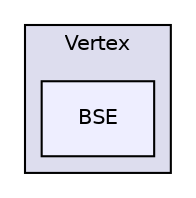 digraph "source/Vertex/BSE" {
  compound=true
  node [ fontsize="10", fontname="Helvetica"];
  edge [ labelfontsize="10", labelfontname="Helvetica"];
  subgraph clusterdir_a7fd7c7f10205a6503b593fe924737d9 {
    graph [ bgcolor="#ddddee", pencolor="black", label="Vertex" fontname="Helvetica", fontsize="10", URL="dir_a7fd7c7f10205a6503b593fe924737d9.html"]
  dir_1b36b3a0e0f86d931ccd90f9a570c436 [shape=box, label="BSE", style="filled", fillcolor="#eeeeff", pencolor="black", URL="dir_1b36b3a0e0f86d931ccd90f9a570c436.html"];
  }
}

